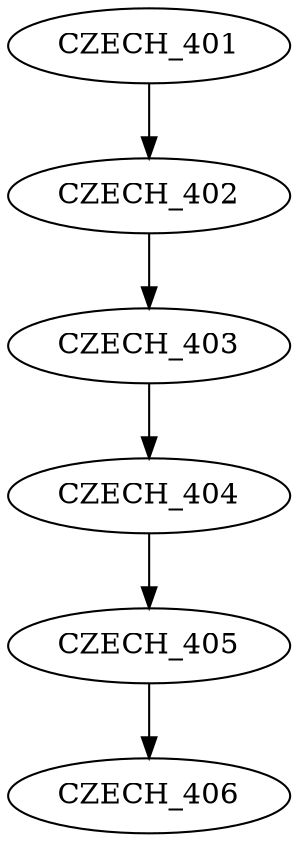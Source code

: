 digraph G {
    edge [color=black];
    CZECH_401 -> CZECH_402;
    edge [color=black];
    CZECH_402 -> CZECH_403;
    edge [color=black];
    CZECH_403 -> CZECH_404;
    edge [color=black];
    CZECH_404 -> CZECH_405;
    edge [color=black];
    CZECH_405 -> CZECH_406;
}
